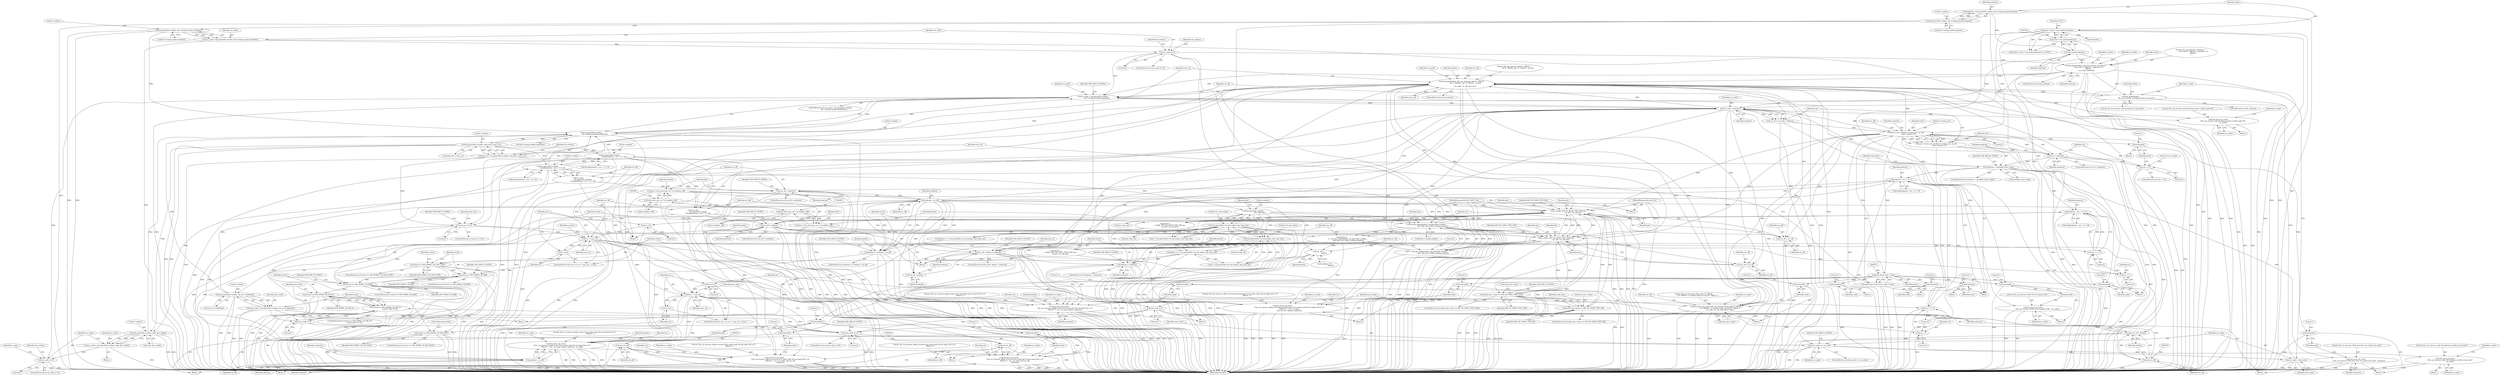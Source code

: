 digraph "0_sleuthkit_bc04aa017c0bd297de8a3b7fc40ffc6ddddbb95d@API" {
"1000283" [label="(Call,tsk_fprintf(stderr, \"hfs_cat_traverse: node %\" PRIu32\n                \" @ %\" PRIu64 \" has %\" PRIu16 \" records\n\",\n                cur_node, cur_off, num_rec))"];
"1000181" [label="(Call,tsk_fprintf(stderr, \"hfs_cat_traverse: starting at \"\n            \"root node %\" PRIu32 \"; nodesize = %\"\n            PRIu16 \"\n\", cur_node, nodesize))"];
"1000166" [label="(Call,cur_node == 0)"];
"1000154" [label="(Call,cur_node = tsk_getu32(fs->endian, hfs->catalog_header.rootNode))"];
"1000156" [label="(Call,tsk_getu32(fs->endian, hfs->catalog_header.rootNode))"];
"1000134" [label="(Call,tsk_getu16(fs->endian, hfs->catalog_header.nodesize))"];
"1000149" [label="(Call,tsk_malloc(nodesize))"];
"1000132" [label="(Call,nodesize = tsk_getu16(fs->endian, hfs->catalog_header.nodesize))"];
"1000687" [label="(Call,tsk_fprintf(stderr,\n                        \"hfs_cat_traverse: moving forward to next leaf\"))"];
"1000283" [label="(Call,tsk_fprintf(stderr, \"hfs_cat_traverse: node %\" PRIu32\n                \" @ %\" PRIu64 \" has %\" PRIu16 \" records\n\",\n                cur_node, cur_off, num_rec))"];
"1000222" [label="(Call,cur_node * nodesize)"];
"1000199" [label="(Call,cur_node > tsk_getu32(fs->endian,\n                hfs->catalog_header.totalNodes))"];
"1000678" [label="(Call,cur_node == 0)"];
"1000668" [label="(Call,cur_node = tsk_getu32(fs->endian, node_desc->flink))"];
"1000670" [label="(Call,tsk_getu32(fs->endian, node_desc->flink))"];
"1000559" [label="(Call,tsk_getu16(fs->endian,\n                    &node[nodesize - (rec + 1) * 2]))"];
"1000274" [label="(Call,tsk_getu16(fs->endian, node_desc->num_rec))"];
"1000201" [label="(Call,tsk_getu32(fs->endian,\n                hfs->catalog_header.totalNodes))"];
"1000490" [label="(Call,tsk_getu32(fs->endian, idx_rec->childNode))"];
"1000444" [label="(Call,tsk_getu16(fs->endian,\n                            key->key_len))"];
"1000328" [label="(Call,tsk_getu16(fs->endian,\n                    &node[nodesize - (rec + 1) * 2]))"];
"1000373" [label="(Call,tsk_getu16(hfs->fs_info.endian, key->key_len))"];
"1000604" [label="(Call,tsk_getu16(hfs->fs_info.endian, key->key_len))"];
"1000531" [label="(Call,cur_node = next_node)"];
"1000518" [label="(Call,next_node == cur_node)"];
"1000504" [label="(Call,next_node == 0)"];
"1000308" [label="(Call,next_node = 0)"];
"1000488" [label="(Call,next_node = tsk_getu32(fs->endian, idx_rec->childNode))"];
"1000432" [label="(Call,next_node == 0)"];
"1000456" [label="(Call,rec_off + keylen > nodesize)"];
"1000385" [label="(Call,nodesize - rec_off)"];
"1000343" [label="(Call,rec_off > nodesize)"];
"1000326" [label="(Call,rec_off =\n                    tsk_getu16(fs->endian,\n                    &node[nodesize - (rec + 1) * 2]))"];
"1000335" [label="(Call,nodesize - (rec + 1) * 2)"];
"1000253" [label="(Call,nodesize < sizeof(hfs_btree_node))"];
"1000236" [label="(Call,cnt != nodesize)"];
"1000225" [label="(Call,cnt = tsk_fs_attr_read(hfs->catalog_attr, cur_off,\n            node, nodesize, 0))"];
"1000227" [label="(Call,tsk_fs_attr_read(hfs->catalog_attr, cur_off,\n            node, nodesize, 0))"];
"1000220" [label="(Call,cur_off = cur_node * nodesize)"];
"1000145" [label="(Call,node = (char *) tsk_malloc(nodesize))"];
"1000147" [label="(Call,(char *) tsk_malloc(nodesize))"];
"1000269" [label="(Call,(hfs_btree_node *) node)"];
"1000337" [label="(Call,(rec + 1) * 2)"];
"1000316" [label="(Call,rec < num_rec)"];
"1000319" [label="(Call,++rec)"];
"1000313" [label="(Call,rec = 0)"];
"1000290" [label="(Call,num_rec == 0)"];
"1000272" [label="(Call,num_rec = tsk_getu16(fs->endian, node_desc->num_rec))"];
"1000438" [label="(Call,keylen =\n                        2 + hfs_get_idxkeylen(hfs, tsk_getu16(fs->endian,\n                            key->key_len), &(hfs->catalog_header)))"];
"1000442" [label="(Call,hfs_get_idxkeylen(hfs, tsk_getu16(fs->endian,\n                            key->key_len), &(hfs->catalog_header)))"];
"1000405" [label="(Call,a_cb(hfs, HFS_BT_NODE_TYPE_IDX, key,\n                    cur_off + rec_off, ptr))"];
"1000632" [label="(Call,a_cb(hfs, HFS_BT_NODE_TYPE_LEAF, key,\n                    cur_off + rec_off, ptr))"];
"1000113" [label="(MethodParameterIn,HFS_INFO * hfs)"];
"1000536" [label="(Call,node_desc->type == HFS_BT_NODE_TYPE_LEAF)"];
"1000301" [label="(Call,node_desc->type == HFS_BT_NODE_TYPE_IDX)"];
"1000592" [label="(Call,key = (hfs_btree_key_cat *) & node[rec_off])"];
"1000594" [label="(Call,(hfs_btree_key_cat *) & node[rec_off])"];
"1000363" [label="(Call,(hfs_btree_key_cat *) & node[rec_off])"];
"1000574" [label="(Call,rec_off > nodesize)"];
"1000557" [label="(Call,rec_off =\n                    tsk_getu16(fs->endian,\n                    &node[nodesize - (rec + 1) * 2]))"];
"1000566" [label="(Call,nodesize - (rec + 1) * 2)"];
"1000614" [label="(Call,(keylen) > nodesize)"];
"1000600" [label="(Call,keylen = 2 + tsk_getu16(hfs->fs_info.endian, key->key_len))"];
"1000568" [label="(Call,(rec + 1) * 2)"];
"1000547" [label="(Call,rec < num_rec)"];
"1000550" [label="(Call,++rec)"];
"1000544" [label="(Call,rec = 0)"];
"1000115" [label="(MethodParameterIn,void *ptr)"];
"1000361" [label="(Call,key = (hfs_btree_key_cat *) & node[rec_off])"];
"1000213" [label="(Call,tsk_error_set_errstr\n                (\"hfs_cat_traverse: Node %d too large for file\", cur_node))"];
"1000241" [label="(Call,cnt >= 0)"];
"1000260" [label="(Call,tsk_error_set_errstr\n            (\"hfs_cat_traverse: Node size %d is too small to be valid\", nodesize))"];
"1000353" [label="(Call,(int) rec_off)"];
"1000349" [label="(Call,tsk_error_set_errstr\n                        (\"hfs_cat_traverse: offset of record %d in index node %d too large (%d vs %\"\n                        PRIu16 \")\", rec, cur_node, (int) rec_off,\n                        nodesize))"];
"1000383" [label="(Call,keylen >= nodesize - rec_off)"];
"1000391" [label="(Call,tsk_error_set_errstr\n                         (\"hfs_cat_traverse: length of key %d in index node %d too large (%d vs %\"\n                        PRIu16 \")\", rec, cur_node, keylen, (nodesize - rec_off)))"];
"1000396" [label="(Call,nodesize - rec_off)"];
"1000630" [label="(Call,retval =\n                    a_cb(hfs, HFS_BT_NODE_TYPE_LEAF, key,\n                    cur_off + rec_off, ptr))"];
"1000641" [label="(Call,retval == HFS_BTREE_CB_LEAF_STOP)"];
"1000651" [label="(Call,retval == HFS_BTREE_CB_ERR)"];
"1000414" [label="(Call,retval == HFS_BTREE_CB_ERR)"];
"1000429" [label="(Call,retval == HFS_BTREE_CB_IDX_LT)"];
"1000428" [label="(Call,(retval == HFS_BTREE_CB_IDX_LT)\n                    || (next_node == 0))"];
"1000498" [label="(Call,retval == HFS_BTREE_CB_IDX_EQGT)"];
"1000694" [label="(Call,tsk_error_set_errstr(\"hfs_cat_traverse: btree node %\" PRIu32\n                \" (%\" PRIu64 \") is neither index nor leaf (%\" PRIu8 \")\",\n                cur_node, cur_off, node_desc->type))"];
"1000403" [label="(Call,retval =\n                    a_cb(hfs, HFS_BT_NODE_TYPE_IDX, key,\n                    cur_off + rec_off, ptr))"];
"1000464" [label="(Call,tsk_error_set_errstr\n                            (\"hfs_cat_traverse: offset of record and keylength %d in index node %d too large (%d vs %\"\n                            PRIu16 \")\", rec, cur_node,\n                            (int) rec_off + keylen, nodesize))"];
"1000457" [label="(Call,rec_off + keylen)"];
"1000468" [label="(Call,(int) rec_off + keylen)"];
"1000485" [label="(Call,rec_off +\n                        keylen)"];
"1000440" [label="(Call,2 + hfs_get_idxkeylen(hfs, tsk_getu16(fs->endian,\n                            key->key_len), &(hfs->catalog_header)))"];
"1000409" [label="(Call,cur_off + rec_off)"];
"1000469" [label="(Call,(int) rec_off)"];
"1000584" [label="(Call,(int) rec_off)"];
"1000580" [label="(Call,tsk_error_set_errstr\n                        (\"hfs_cat_traverse: offset of record %d in leaf node %d too large (%d vs %\"\n                        PRIu16 \")\", rec, cur_node, (int) rec_off,\n                        nodesize))"];
"1000620" [label="(Call,tsk_error_set_errstr\n                        (\"hfs_cat_traverse: length of key %d in leaf node %d too large (%d vs %\"\n                        PRIu16 \")\", rec, cur_node, keylen, nodesize))"];
"1000636" [label="(Call,cur_off + rec_off)"];
"1000248" [label="(Call,free(node))"];
"1000263" [label="(Call,free(node))"];
"1000216" [label="(Call,free(node))"];
"1000267" [label="(Call,node_desc = (hfs_btree_node *) node)"];
"1000296" [label="(Call,free(node))"];
"1000357" [label="(Call,free(node))"];
"1000399" [label="(Call,free(node))"];
"1000422" [label="(Call,free(node))"];
"1000474" [label="(Call,free(node))"];
"1000588" [label="(Call,free(node))"];
"1000626" [label="(Call,free(node))"];
"1000659" [label="(Call,free(node))"];
"1000701" [label="(Call,free(node))"];
"1000705" [label="(Call,free(node))"];
"1000338" [label="(Call,rec + 1)"];
"1000569" [label="(Call,rec + 1)"];
"1000510" [label="(Call,tsk_error_set_errstr\n                    (\"hfs_cat_traverse: did not find any keys in index node %d\",\n                    cur_node))"];
"1000524" [label="(Call,tsk_error_set_errstr\n                    (\"hfs_cat_traverse: node %d references itself as next node\",\n                    cur_node))"];
"1000697" [label="(Identifier,cur_off)"];
"1000245" [label="(Call,tsk_error_reset())"];
"1000191" [label="(Identifier,is_done)"];
"1000371" [label="(Call,2 + tsk_getu16(hfs->fs_info.endian, key->key_len))"];
"1000320" [label="(Identifier,rec)"];
"1000448" [label="(Call,key->key_len)"];
"1000639" [label="(Identifier,ptr)"];
"1000406" [label="(Identifier,hfs)"];
"1000490" [label="(Call,tsk_getu32(fs->endian, idx_rec->childNode))"];
"1000577" [label="(Block,)"];
"1000473" [label="(Identifier,nodesize)"];
"1000514" [label="(Identifier,is_done)"];
"1000704" [label="(Literal,1)"];
"1000391" [label="(Call,tsk_error_set_errstr\n                         (\"hfs_cat_traverse: length of key %d in index node %d too large (%d vs %\"\n                        PRIu16 \")\", rec, cur_node, keylen, (nodesize - rec_off)))"];
"1000239" [label="(Block,)"];
"1000614" [label="(Call,(keylen) > nodesize)"];
"1000469" [label="(Call,(int) rec_off)"];
"1000222" [label="(Call,cur_node * nodesize)"];
"1000582" [label="(Identifier,rec)"];
"1000147" [label="(Call,(char *) tsk_malloc(nodesize))"];
"1000183" [label="(Literal,\"hfs_cat_traverse: starting at \"\n            \"root node %\" PRIu32 \"; nodesize = %\"\n            PRIu16 \"\n\")"];
"1000212" [label="(Identifier,TSK_ERR_FS_GENFS)"];
"1000306" [label="(Block,)"];
"1000702" [label="(Identifier,node)"];
"1000674" [label="(Call,node_desc->flink)"];
"1000300" [label="(ControlStructure,if (node_desc->type == HFS_BT_NODE_TYPE_IDX))"];
"1000382" [label="(ControlStructure,if (keylen >= nodesize - rec_off))"];
"1000340" [label="(Literal,1)"];
"1000621" [label="(Literal,\"hfs_cat_traverse: length of key %d in leaf node %d too large (%d vs %\"\n                        PRIu16 \")\")"];
"1000636" [label="(Call,cur_off + rec_off)"];
"1000574" [label="(Call,rec_off > nodesize)"];
"1000283" [label="(Call,tsk_fprintf(stderr, \"hfs_cat_traverse: node %\" PRIu32\n                \" @ %\" PRIu64 \" has %\" PRIu16 \" records\n\",\n                cur_node, cur_off, num_rec))"];
"1000456" [label="(Call,rec_off + keylen > nodesize)"];
"1000535" [label="(ControlStructure,if (node_desc->type == HFS_BT_NODE_TYPE_LEAF))"];
"1000464" [label="(Call,tsk_error_set_errstr\n                            (\"hfs_cat_traverse: offset of record and keylength %d in index node %d too large (%d vs %\"\n                            PRIu16 \")\", rec, cur_node,\n                            (int) rec_off + keylen, nodesize))"];
"1000167" [label="(Identifier,cur_node)"];
"1000709" [label="(MethodReturn,RET)"];
"1000205" [label="(Call,hfs->catalog_header.totalNodes)"];
"1000329" [label="(Call,fs->endian)"];
"1000318" [label="(Identifier,num_rec)"];
"1000363" [label="(Call,(hfs_btree_key_cat *) & node[rec_off])"];
"1000572" [label="(Literal,2)"];
"1000432" [label="(Call,next_node == 0)"];
"1000411" [label="(Identifier,rec_off)"];
"1000221" [label="(Identifier,cur_off)"];
"1000662" [label="(Literal,1)"];
"1000387" [label="(Identifier,rec_off)"];
"1000507" [label="(Block,)"];
"1000370" [label="(Identifier,keylen)"];
"1000302" [label="(Call,node_desc->type)"];
"1000651" [label="(Call,retval == HFS_BTREE_CB_ERR)"];
"1000115" [label="(MethodParameterIn,void *ptr)"];
"1000622" [label="(Identifier,rec)"];
"1000668" [label="(Call,cur_node = tsk_getu32(fs->endian, node_desc->flink))"];
"1000458" [label="(Identifier,rec_off)"];
"1000472" [label="(Identifier,keylen)"];
"1000443" [label="(Identifier,hfs)"];
"1000583" [label="(Identifier,cur_node)"];
"1000650" [label="(ControlStructure,if (retval == HFS_BTREE_CB_ERR))"];
"1000429" [label="(Call,retval == HFS_BTREE_CB_IDX_LT)"];
"1000467" [label="(Identifier,cur_node)"];
"1000180" [label="(Identifier,tsk_verbose)"];
"1000453" [label="(Identifier,hfs)"];
"1000431" [label="(Identifier,HFS_BTREE_CB_IDX_LT)"];
"1000253" [label="(Call,nodesize < sizeof(hfs_btree_node))"];
"1000665" [label="(Identifier,is_done)"];
"1000460" [label="(Identifier,nodesize)"];
"1000543" [label="(ControlStructure,for (rec = 0; rec < num_rec; ++rec))"];
"1000706" [label="(Identifier,node)"];
"1000433" [label="(Identifier,next_node)"];
"1000175" [label="(Call,free(node))"];
"1000517" [label="(ControlStructure,if (next_node == cur_node))"];
"1000506" [label="(Literal,0)"];
"1000511" [label="(Literal,\"hfs_cat_traverse: did not find any keys in index node %d\")"];
"1000670" [label="(Call,tsk_getu32(fs->endian, node_desc->flink))"];
"1000571" [label="(Literal,1)"];
"1000210" [label="(Block,)"];
"1000593" [label="(Identifier,key)"];
"1000305" [label="(Identifier,HFS_BT_NODE_TYPE_IDX)"];
"1000694" [label="(Call,tsk_error_set_errstr(\"hfs_cat_traverse: btree node %\" PRIu32\n                \" (%\" PRIu64 \") is neither index nor leaf (%\" PRIu8 \")\",\n                cur_node, cur_off, node_desc->type))"];
"1000404" [label="(Identifier,retval)"];
"1000113" [label="(MethodParameterIn,HFS_INFO * hfs)"];
"1000241" [label="(Call,cnt >= 0)"];
"1000238" [label="(Identifier,nodesize)"];
"1000400" [label="(Identifier,node)"];
"1000573" [label="(ControlStructure,if (rec_off > nodesize))"];
"1000145" [label="(Call,node = (char *) tsk_malloc(nodesize))"];
"1000321" [label="(Block,)"];
"1000319" [label="(Call,++rec)"];
"1000505" [label="(Identifier,next_node)"];
"1000521" [label="(Block,)"];
"1000171" [label="(Identifier,tsk_verbose)"];
"1000362" [label="(Identifier,key)"];
"1000405" [label="(Call,a_cb(hfs, HFS_BT_NODE_TYPE_IDX, key,\n                    cur_off + rec_off, ptr))"];
"1000678" [label="(Call,cur_node == 0)"];
"1000135" [label="(Call,fs->endian)"];
"1000422" [label="(Call,free(node))"];
"1000393" [label="(Identifier,rec)"];
"1000257" [label="(Block,)"];
"1000498" [label="(Call,retval == HFS_BTREE_CB_IDX_EQGT)"];
"1000360" [label="(Literal,1)"];
"1000266" [label="(Literal,1)"];
"1000179" [label="(ControlStructure,if (tsk_verbose))"];
"1000394" [label="(Identifier,cur_node)"];
"1000654" [label="(Block,)"];
"1000605" [label="(Call,hfs->fs_info.endian)"];
"1000625" [label="(Identifier,nodesize)"];
"1000154" [label="(Call,cur_node = tsk_getu32(fs->endian, hfs->catalog_header.rootNode))"];
"1000254" [label="(Identifier,nodesize)"];
"1000550" [label="(Call,++rec)"];
"1000134" [label="(Call,tsk_getu16(fs->endian, hfs->catalog_header.nodesize))"];
"1000504" [label="(Call,next_node == 0)"];
"1000440" [label="(Call,2 + hfs_get_idxkeylen(hfs, tsk_getu16(fs->endian,\n                            key->key_len), &(hfs->catalog_header)))"];
"1000390" [label="(Identifier,TSK_ERR_FS_GENFS)"];
"1000312" [label="(ControlStructure,for (rec = 0; rec < num_rec; ++rec))"];
"1000344" [label="(Identifier,rec_off)"];
"1000512" [label="(Identifier,cur_node)"];
"1000591" [label="(Literal,1)"];
"1000549" [label="(Identifier,num_rec)"];
"1000434" [label="(Literal,0)"];
"1000293" [label="(Block,)"];
"1000570" [label="(Identifier,rec)"];
"1000185" [label="(Identifier,nodesize)"];
"1000374" [label="(Call,hfs->fs_info.endian)"];
"1000430" [label="(Identifier,retval)"];
"1000288" [label="(Identifier,num_rec)"];
"1000679" [label="(Identifier,cur_node)"];
"1000328" [label="(Call,tsk_getu16(fs->endian,\n                    &node[nodesize - (rec + 1) * 2]))"];
"1000286" [label="(Identifier,cur_node)"];
"1000236" [label="(Call,cnt != nodesize)"];
"1000309" [label="(Identifier,next_node)"];
"1000417" [label="(Block,)"];
"1000510" [label="(Call,tsk_error_set_errstr\n                    (\"hfs_cat_traverse: did not find any keys in index node %d\",\n                    cur_node))"];
"1000427" [label="(ControlStructure,if ((retval == HFS_BTREE_CB_IDX_LT)\n                    || (next_node == 0)))"];
"1000503" [label="(ControlStructure,if (next_node == 0))"];
"1000695" [label="(Literal,\"hfs_cat_traverse: btree node %\" PRIu32\n                \" (%\" PRIu64 \") is neither index nor leaf (%\" PRIu8 \")\")"];
"1000399" [label="(Call,free(node))"];
"1000151" [label="(Identifier,NULL)"];
"1000259" [label="(Identifier,TSK_ERR_FS_GENFS)"];
"1000526" [label="(Identifier,cur_node)"];
"1000332" [label="(Call,&node[nodesize - (rec + 1) * 2])"];
"1000451" [label="(Call,&(hfs->catalog_header))"];
"1000240" [label="(ControlStructure,if (cnt >= 0))"];
"1000217" [label="(Identifier,node)"];
"1000157" [label="(Call,fs->endian)"];
"1000224" [label="(Identifier,nodesize)"];
"1000563" [label="(Call,&node[nodesize - (rec + 1) * 2])"];
"1000457" [label="(Call,rec_off + keylen)"];
"1000494" [label="(Call,idx_rec->childNode)"];
"1000295" [label="(Identifier,TSK_ERR_FS_GENFS)"];
"1000225" [label="(Call,cnt = tsk_fs_attr_read(hfs->catalog_attr, cur_off,\n            node, nodesize, 0))"];
"1000187" [label="(Identifier,is_done)"];
"1000215" [label="(Identifier,cur_node)"];
"1000201" [label="(Call,tsk_getu32(fs->endian,\n                hfs->catalog_header.totalNodes))"];
"1000708" [label="(Literal,0)"];
"1000558" [label="(Identifier,rec_off)"];
"1000296" [label="(Call,free(node))"];
"1000445" [label="(Call,fs->endian)"];
"1000264" [label="(Identifier,node)"];
"1000310" [label="(Literal,0)"];
"1000519" [label="(Identifier,next_node)"];
"1000466" [label="(Identifier,rec)"];
"1000581" [label="(Literal,\"hfs_cat_traverse: offset of record %d in leaf node %d too large (%d vs %\"\n                        PRIu16 \")\")"];
"1000638" [label="(Identifier,rec_off)"];
"1000586" [label="(Identifier,rec_off)"];
"1000388" [label="(Block,)"];
"1000202" [label="(Call,fs->endian)"];
"1000653" [label="(Identifier,HFS_BTREE_CB_ERR)"];
"1000683" [label="(Identifier,is_done)"];
"1000459" [label="(Identifier,keylen)"];
"1000601" [label="(Identifier,keylen)"];
"1000146" [label="(Identifier,node)"];
"1000326" [label="(Call,rec_off =\n                    tsk_getu16(fs->endian,\n                    &node[nodesize - (rec + 1) * 2]))"];
"1000415" [label="(Identifier,retval)"];
"1000271" [label="(Identifier,node)"];
"1000552" [label="(Block,)"];
"1000465" [label="(Literal,\"hfs_cat_traverse: offset of record and keylength %d in index node %d too large (%d vs %\"\n                            PRIu16 \")\")"];
"1000500" [label="(Identifier,HFS_BTREE_CB_IDX_EQGT)"];
"1000602" [label="(Call,2 + tsk_getu16(hfs->fs_info.endian, key->key_len))"];
"1000502" [label="(ControlStructure,break;)"];
"1000262" [label="(Identifier,nodesize)"];
"1000289" [label="(ControlStructure,if (num_rec == 0))"];
"1000341" [label="(Literal,2)"];
"1000631" [label="(Identifier,retval)"];
"1000428" [label="(Call,(retval == HFS_BTREE_CB_IDX_LT)\n                    || (next_node == 0))"];
"1000301" [label="(Call,node_desc->type == HFS_BT_NODE_TYPE_IDX)"];
"1000408" [label="(Identifier,key)"];
"1000335" [label="(Call,nodesize - (rec + 1) * 2)"];
"1000355" [label="(Identifier,rec_off)"];
"1000193" [label="(Block,)"];
"1000252" [label="(ControlStructure,if (nodesize < sizeof(hfs_btree_node)))"];
"1000336" [label="(Identifier,nodesize)"];
"1000610" [label="(Call,key->key_len)"];
"1000441" [label="(Literal,2)"];
"1000659" [label="(Call,free(node))"];
"1000255" [label="(Call,sizeof(hfs_btree_node))"];
"1000624" [label="(Identifier,keylen)"];
"1000219" [label="(Literal,1)"];
"1000263" [label="(Call,free(node))"];
"1000150" [label="(Identifier,nodesize)"];
"1000357" [label="(Call,free(node))"];
"1000272" [label="(Call,num_rec = tsk_getu16(fs->endian, node_desc->num_rec))"];
"1000249" [label="(Identifier,node)"];
"1000546" [label="(Literal,0)"];
"1000392" [label="(Literal,\"hfs_cat_traverse: length of key %d in index node %d too large (%d vs %\"\n                        PRIu16 \")\")"];
"1000538" [label="(Identifier,node_desc)"];
"1000686" [label="(Identifier,tsk_verbose)"];
"1000232" [label="(Identifier,node)"];
"1000297" [label="(Identifier,node)"];
"1000691" [label="(Block,)"];
"1000281" [label="(ControlStructure,if (tsk_verbose))"];
"1000698" [label="(Call,node_desc->type)"];
"1000689" [label="(Literal,\"hfs_cat_traverse: moving forward to next leaf\")"];
"1000471" [label="(Identifier,rec_off)"];
"1000282" [label="(Identifier,tsk_verbose)"];
"1000576" [label="(Identifier,nodesize)"];
"1000398" [label="(Identifier,rec_off)"];
"1000419" [label="(Identifier,TSK_ERR_FS_GENFS)"];
"1000349" [label="(Call,tsk_error_set_errstr\n                        (\"hfs_cat_traverse: offset of record %d in index node %d too large (%d vs %\"\n                        PRIu16 \")\", rec, cur_node, (int) rec_off,\n                        nodesize))"];
"1000652" [label="(Identifier,retval)"];
"1000327" [label="(Identifier,rec_off)"];
"1000438" [label="(Call,keylen =\n                        2 + hfs_get_idxkeylen(hfs, tsk_getu16(fs->endian,\n                            key->key_len), &(hfs->catalog_header)))"];
"1000228" [label="(Call,hfs->catalog_attr)"];
"1000594" [label="(Call,(hfs_btree_key_cat *) & node[rec_off])"];
"1000580" [label="(Call,tsk_error_set_errstr\n                        (\"hfs_cat_traverse: offset of record %d in leaf node %d too large (%d vs %\"\n                        PRIu16 \")\", rec, cur_node, (int) rec_off,\n                        nodesize))"];
"1000361" [label="(Call,key = (hfs_btree_key_cat *) & node[rec_off])"];
"1000531" [label="(Call,cur_node = next_node)"];
"1000613" [label="(ControlStructure,if ((keylen) > nodesize))"];
"1000166" [label="(Call,cur_node == 0)"];
"1000518" [label="(Call,next_node == cur_node)"];
"1000627" [label="(Identifier,node)"];
"1000559" [label="(Call,tsk_getu16(fs->endian,\n                    &node[nodesize - (rec + 1) * 2]))"];
"1000373" [label="(Call,tsk_getu16(hfs->fs_info.endian, key->key_len))"];
"1000261" [label="(Literal,\"hfs_cat_traverse: Node size %d is too small to be valid\")"];
"1000243" [label="(Literal,0)"];
"1000532" [label="(Identifier,cur_node)"];
"1000528" [label="(Identifier,is_done)"];
"1000132" [label="(Call,nodesize = tsk_getu16(fs->endian, hfs->catalog_header.nodesize))"];
"1000339" [label="(Identifier,rec)"];
"1000536" [label="(Call,node_desc->type == HFS_BT_NODE_TYPE_LEAF)"];
"1000669" [label="(Identifier,cur_node)"];
"1000468" [label="(Call,(int) rec_off + keylen)"];
"1000412" [label="(Identifier,ptr)"];
"1000617" [label="(Block,)"];
"1000149" [label="(Call,tsk_malloc(nodesize))"];
"1000523" [label="(Identifier,TSK_ERR_FS_GENFS)"];
"1000260" [label="(Call,tsk_error_set_errstr\n            (\"hfs_cat_traverse: Node size %d is too small to be valid\", nodesize))"];
"1000184" [label="(Identifier,cur_node)"];
"1000346" [label="(Block,)"];
"1000588" [label="(Call,free(node))"];
"1000284" [label="(Identifier,stderr)"];
"1000313" [label="(Call,rec = 0)"];
"1000287" [label="(Identifier,cur_off)"];
"1000488" [label="(Call,next_node = tsk_getu32(fs->endian, idx_rec->childNode))"];
"1000551" [label="(Identifier,rec)"];
"1000643" [label="(Identifier,HFS_BTREE_CB_LEAF_STOP)"];
"1000235" [label="(ControlStructure,if (cnt != nodesize))"];
"1000267" [label="(Call,node_desc = (hfs_btree_node *) node)"];
"1000333" [label="(Call,node[nodesize - (rec + 1) * 2])"];
"1000342" [label="(ControlStructure,if (rec_off > nodesize))"];
"1000231" [label="(Identifier,cur_off)"];
"1000474" [label="(Call,free(node))"];
"1000634" [label="(Identifier,HFS_BT_NODE_TYPE_LEAF)"];
"1000268" [label="(Identifier,node_desc)"];
"1000630" [label="(Call,retval =\n                    a_cb(hfs, HFS_BT_NODE_TYPE_LEAF, key,\n                    cur_off + rec_off, ptr))"];
"1000138" [label="(Call,hfs->catalog_header.nodesize)"];
"1000667" [label="(Block,)"];
"1000352" [label="(Identifier,cur_node)"];
"1000619" [label="(Identifier,TSK_ERR_FS_GENFS)"];
"1000395" [label="(Identifier,keylen)"];
"1000642" [label="(Identifier,retval)"];
"1000168" [label="(Literal,0)"];
"1000181" [label="(Call,tsk_fprintf(stderr, \"hfs_cat_traverse: starting at \"\n            \"root node %\" PRIu32 \"; nodesize = %\"\n            PRIu16 \"\n\", cur_node, nodesize))"];
"1000314" [label="(Identifier,rec)"];
"1000545" [label="(Identifier,rec)"];
"1000564" [label="(Call,node[nodesize - (rec + 1) * 2])"];
"1000567" [label="(Identifier,nodesize)"];
"1000600" [label="(Call,keylen = 2 + tsk_getu16(hfs->fs_info.endian, key->key_len))"];
"1000477" [label="(Literal,1)"];
"1000560" [label="(Call,fs->endian)"];
"1000223" [label="(Identifier,cur_node)"];
"1000409" [label="(Call,cur_off + rec_off)"];
"1000509" [label="(Identifier,TSK_ERR_FS_GENFS)"];
"1000524" [label="(Call,tsk_error_set_errstr\n                    (\"hfs_cat_traverse: node %d references itself as next node\",\n                    cur_node))"];
"1000592" [label="(Call,key = (hfs_btree_key_cat *) & node[rec_off])"];
"1000248" [label="(Call,free(node))"];
"1000486" [label="(Identifier,rec_off)"];
"1000198" [label="(ControlStructure,if (cur_node > tsk_getu32(fs->endian,\n                hfs->catalog_header.totalNodes)))"];
"1000491" [label="(Call,fs->endian)"];
"1000397" [label="(Identifier,nodesize)"];
"1000269" [label="(Call,(hfs_btree_node *) node)"];
"1000623" [label="(Identifier,cur_node)"];
"1000386" [label="(Identifier,nodesize)"];
"1000155" [label="(Identifier,cur_node)"];
"1000425" [label="(Literal,1)"];
"1000616" [label="(Identifier,nodesize)"];
"1000701" [label="(Call,free(node))"];
"1000685" [label="(ControlStructure,if (tsk_verbose))"];
"1000533" [label="(Identifier,next_node)"];
"1000548" [label="(Identifier,rec)"];
"1000308" [label="(Call,next_node = 0)"];
"1000379" [label="(Call,key->key_len)"];
"1000285" [label="(Literal,\"hfs_cat_traverse: node %\" PRIu32\n                \" @ %\" PRIu64 \" has %\" PRIu16 \" records\n\")"];
"1000316" [label="(Call,rec < num_rec)"];
"1000414" [label="(Call,retval == HFS_BTREE_CB_ERR)"];
"1000353" [label="(Call,(int) rec_off)"];
"1000226" [label="(Identifier,cnt)"];
"1000629" [label="(Literal,1)"];
"1000455" [label="(ControlStructure,if (rec_off + keylen > nodesize))"];
"1000423" [label="(Identifier,node)"];
"1000274" [label="(Call,tsk_getu16(fs->endian, node_desc->num_rec))"];
"1000116" [label="(Block,)"];
"1000156" [label="(Call,tsk_getu32(fs->endian, hfs->catalog_header.rootNode))"];
"1000461" [label="(Block,)"];
"1000604" [label="(Call,tsk_getu16(hfs->fs_info.endian, key->key_len))"];
"1000384" [label="(Identifier,keylen)"];
"1000303" [label="(Identifier,node_desc)"];
"1000213" [label="(Call,tsk_error_set_errstr\n                (\"hfs_cat_traverse: Node %d too large for file\", cur_node))"];
"1000199" [label="(Call,cur_node > tsk_getu32(fs->endian,\n                hfs->catalog_header.totalNodes))"];
"1000435" [label="(Block,)"];
"1000584" [label="(Call,(int) rec_off)"];
"1000656" [label="(Identifier,TSK_ERR_FS_GENFS)"];
"1000291" [label="(Identifier,num_rec)"];
"1000165" [label="(ControlStructure,if (cur_node == 0))"];
"1000292" [label="(Literal,0)"];
"1000275" [label="(Call,fs->endian)"];
"1000407" [label="(Identifier,HFS_BT_NODE_TYPE_IDX)"];
"1000345" [label="(Identifier,nodesize)"];
"1000439" [label="(Identifier,keylen)"];
"1000396" [label="(Call,nodesize - rec_off)"];
"1000410" [label="(Identifier,cur_off)"];
"1000278" [label="(Call,node_desc->num_rec)"];
"1000677" [label="(ControlStructure,if (cur_node == 0))"];
"1000537" [label="(Call,node_desc->type)"];
"1000369" [label="(Call,keylen = 2 + tsk_getu16(hfs->fs_info.endian, key->key_len))"];
"1000587" [label="(Identifier,nodesize)"];
"1000487" [label="(Identifier,keylen)"];
"1000485" [label="(Call,rec_off +\n                        keylen)"];
"1000463" [label="(Identifier,TSK_ERR_FS_GENFS)"];
"1000356" [label="(Identifier,nodesize)"];
"1000479" [label="(Identifier,idx_rec)"];
"1000540" [label="(Identifier,HFS_BT_NODE_TYPE_LEAF)"];
"1000497" [label="(ControlStructure,if (retval == HFS_BTREE_CB_IDX_EQGT))"];
"1000693" [label="(Identifier,TSK_ERR_FS_GENFS)"];
"1000475" [label="(Identifier,node)"];
"1000687" [label="(Call,tsk_fprintf(stderr,\n                        \"hfs_cat_traverse: moving forward to next leaf\"))"];
"1000620" [label="(Call,tsk_error_set_errstr\n                        (\"hfs_cat_traverse: length of key %d in leaf node %d too large (%d vs %\"\n                        PRIu16 \")\", rec, cur_node, keylen, nodesize))"];
"1000499" [label="(Identifier,retval)"];
"1000635" [label="(Identifier,key)"];
"1000660" [label="(Identifier,node)"];
"1000671" [label="(Call,fs->endian)"];
"1000299" [label="(Literal,1)"];
"1000290" [label="(Call,num_rec == 0)"];
"1000569" [label="(Call,rec + 1)"];
"1000350" [label="(Literal,\"hfs_cat_traverse: offset of record %d in index node %d too large (%d vs %\"\n                        PRIu16 \")\")"];
"1000385" [label="(Call,nodesize - rec_off)"];
"1000182" [label="(Identifier,stderr)"];
"1000233" [label="(Identifier,nodesize)"];
"1000568" [label="(Call,(rec + 1) * 2)"];
"1000343" [label="(Call,rec_off > nodesize)"];
"1000575" [label="(Identifier,rec_off)"];
"1000557" [label="(Call,rec_off =\n                    tsk_getu16(fs->endian,\n                    &node[nodesize - (rec + 1) * 2]))"];
"1000566" [label="(Call,nodesize - (rec + 1) * 2)"];
"1000596" [label="(Call,& node[rec_off])"];
"1000237" [label="(Identifier,cnt)"];
"1000483" [label="(Call,node[rec_off +\n                        keylen])"];
"1000579" [label="(Identifier,TSK_ERR_FS_GENFS)"];
"1000646" [label="(Identifier,is_done)"];
"1000251" [label="(Literal,1)"];
"1000160" [label="(Call,hfs->catalog_header.rootNode)"];
"1000403" [label="(Call,retval =\n                    a_cb(hfs, HFS_BT_NODE_TYPE_IDX, key,\n                    cur_off + rec_off, ptr))"];
"1000589" [label="(Identifier,node)"];
"1000520" [label="(Identifier,cur_node)"];
"1000615" [label="(Identifier,keylen)"];
"1000688" [label="(Identifier,stderr)"];
"1000413" [label="(ControlStructure,if (retval == HFS_BTREE_CB_ERR))"];
"1000315" [label="(Literal,0)"];
"1000317" [label="(Identifier,rec)"];
"1000641" [label="(Call,retval == HFS_BTREE_CB_LEAF_STOP)"];
"1000358" [label="(Identifier,node)"];
"1000200" [label="(Identifier,cur_node)"];
"1000338" [label="(Call,rec + 1)"];
"1000348" [label="(Identifier,TSK_ERR_FS_GENFS)"];
"1000547" [label="(Call,rec < num_rec)"];
"1000633" [label="(Identifier,hfs)"];
"1000220" [label="(Call,cur_off = cur_node * nodesize)"];
"1000626" [label="(Call,free(node))"];
"1000144" [label="(Call,(node = (char *) tsk_malloc(nodesize)) == NULL)"];
"1000351" [label="(Identifier,rec)"];
"1000234" [label="(Literal,0)"];
"1000680" [label="(Literal,0)"];
"1000705" [label="(Call,free(node))"];
"1000273" [label="(Identifier,num_rec)"];
"1000365" [label="(Call,& node[rec_off])"];
"1000696" [label="(Identifier,cur_node)"];
"1000416" [label="(Identifier,HFS_BTREE_CB_ERR)"];
"1000214" [label="(Literal,\"hfs_cat_traverse: Node %d too large for file\")"];
"1000216" [label="(Call,free(node))"];
"1000402" [label="(Literal,1)"];
"1000444" [label="(Call,tsk_getu16(fs->endian,\n                            key->key_len))"];
"1000525" [label="(Literal,\"hfs_cat_traverse: node %d references itself as next node\")"];
"1000489" [label="(Identifier,next_node)"];
"1000383" [label="(Call,keylen >= nodesize - rec_off)"];
"1000242" [label="(Identifier,cnt)"];
"1000133" [label="(Identifier,nodesize)"];
"1000632" [label="(Call,a_cb(hfs, HFS_BT_NODE_TYPE_LEAF, key,\n                    cur_off + rec_off, ptr))"];
"1000544" [label="(Call,rec = 0)"];
"1000637" [label="(Identifier,cur_off)"];
"1000227" [label="(Call,tsk_fs_attr_read(hfs->catalog_attr, cur_off,\n            node, nodesize, 0))"];
"1000337" [label="(Call,(rec + 1) * 2)"];
"1000442" [label="(Call,hfs_get_idxkeylen(hfs, tsk_getu16(fs->endian,\n                            key->key_len), &(hfs->catalog_header)))"];
"1000640" [label="(ControlStructure,if (retval == HFS_BTREE_CB_LEAF_STOP))"];
"1000283" -> "1000281"  [label="AST: "];
"1000283" -> "1000288"  [label="CFG: "];
"1000284" -> "1000283"  [label="AST: "];
"1000285" -> "1000283"  [label="AST: "];
"1000286" -> "1000283"  [label="AST: "];
"1000287" -> "1000283"  [label="AST: "];
"1000288" -> "1000283"  [label="AST: "];
"1000291" -> "1000283"  [label="CFG: "];
"1000283" -> "1000709"  [label="DDG: "];
"1000283" -> "1000709"  [label="DDG: "];
"1000283" -> "1000709"  [label="DDG: "];
"1000283" -> "1000709"  [label="DDG: "];
"1000283" -> "1000199"  [label="DDG: "];
"1000181" -> "1000283"  [label="DDG: "];
"1000687" -> "1000283"  [label="DDG: "];
"1000222" -> "1000283"  [label="DDG: "];
"1000227" -> "1000283"  [label="DDG: "];
"1000272" -> "1000283"  [label="DDG: "];
"1000283" -> "1000290"  [label="DDG: "];
"1000283" -> "1000349"  [label="DDG: "];
"1000283" -> "1000391"  [label="DDG: "];
"1000283" -> "1000405"  [label="DDG: "];
"1000283" -> "1000409"  [label="DDG: "];
"1000283" -> "1000464"  [label="DDG: "];
"1000283" -> "1000510"  [label="DDG: "];
"1000283" -> "1000518"  [label="DDG: "];
"1000283" -> "1000580"  [label="DDG: "];
"1000283" -> "1000620"  [label="DDG: "];
"1000283" -> "1000632"  [label="DDG: "];
"1000283" -> "1000636"  [label="DDG: "];
"1000283" -> "1000687"  [label="DDG: "];
"1000283" -> "1000694"  [label="DDG: "];
"1000283" -> "1000694"  [label="DDG: "];
"1000181" -> "1000179"  [label="AST: "];
"1000181" -> "1000185"  [label="CFG: "];
"1000182" -> "1000181"  [label="AST: "];
"1000183" -> "1000181"  [label="AST: "];
"1000184" -> "1000181"  [label="AST: "];
"1000185" -> "1000181"  [label="AST: "];
"1000187" -> "1000181"  [label="CFG: "];
"1000181" -> "1000709"  [label="DDG: "];
"1000181" -> "1000709"  [label="DDG: "];
"1000181" -> "1000709"  [label="DDG: "];
"1000181" -> "1000709"  [label="DDG: "];
"1000166" -> "1000181"  [label="DDG: "];
"1000149" -> "1000181"  [label="DDG: "];
"1000181" -> "1000199"  [label="DDG: "];
"1000181" -> "1000222"  [label="DDG: "];
"1000181" -> "1000687"  [label="DDG: "];
"1000166" -> "1000165"  [label="AST: "];
"1000166" -> "1000168"  [label="CFG: "];
"1000167" -> "1000166"  [label="AST: "];
"1000168" -> "1000166"  [label="AST: "];
"1000171" -> "1000166"  [label="CFG: "];
"1000180" -> "1000166"  [label="CFG: "];
"1000166" -> "1000709"  [label="DDG: "];
"1000166" -> "1000709"  [label="DDG: "];
"1000154" -> "1000166"  [label="DDG: "];
"1000166" -> "1000199"  [label="DDG: "];
"1000154" -> "1000116"  [label="AST: "];
"1000154" -> "1000156"  [label="CFG: "];
"1000155" -> "1000154"  [label="AST: "];
"1000156" -> "1000154"  [label="AST: "];
"1000167" -> "1000154"  [label="CFG: "];
"1000154" -> "1000709"  [label="DDG: "];
"1000156" -> "1000154"  [label="DDG: "];
"1000156" -> "1000154"  [label="DDG: "];
"1000156" -> "1000160"  [label="CFG: "];
"1000157" -> "1000156"  [label="AST: "];
"1000160" -> "1000156"  [label="AST: "];
"1000156" -> "1000709"  [label="DDG: "];
"1000156" -> "1000709"  [label="DDG: "];
"1000134" -> "1000156"  [label="DDG: "];
"1000156" -> "1000201"  [label="DDG: "];
"1000134" -> "1000132"  [label="AST: "];
"1000134" -> "1000138"  [label="CFG: "];
"1000135" -> "1000134"  [label="AST: "];
"1000138" -> "1000134"  [label="AST: "];
"1000132" -> "1000134"  [label="CFG: "];
"1000134" -> "1000709"  [label="DDG: "];
"1000134" -> "1000709"  [label="DDG: "];
"1000134" -> "1000132"  [label="DDG: "];
"1000134" -> "1000132"  [label="DDG: "];
"1000149" -> "1000147"  [label="AST: "];
"1000149" -> "1000150"  [label="CFG: "];
"1000150" -> "1000149"  [label="AST: "];
"1000147" -> "1000149"  [label="CFG: "];
"1000149" -> "1000709"  [label="DDG: "];
"1000149" -> "1000147"  [label="DDG: "];
"1000132" -> "1000149"  [label="DDG: "];
"1000149" -> "1000222"  [label="DDG: "];
"1000132" -> "1000116"  [label="AST: "];
"1000133" -> "1000132"  [label="AST: "];
"1000146" -> "1000132"  [label="CFG: "];
"1000132" -> "1000709"  [label="DDG: "];
"1000687" -> "1000685"  [label="AST: "];
"1000687" -> "1000689"  [label="CFG: "];
"1000688" -> "1000687"  [label="AST: "];
"1000689" -> "1000687"  [label="AST: "];
"1000191" -> "1000687"  [label="CFG: "];
"1000687" -> "1000709"  [label="DDG: "];
"1000687" -> "1000709"  [label="DDG: "];
"1000222" -> "1000220"  [label="AST: "];
"1000222" -> "1000224"  [label="CFG: "];
"1000223" -> "1000222"  [label="AST: "];
"1000224" -> "1000222"  [label="AST: "];
"1000220" -> "1000222"  [label="CFG: "];
"1000222" -> "1000709"  [label="DDG: "];
"1000222" -> "1000199"  [label="DDG: "];
"1000222" -> "1000220"  [label="DDG: "];
"1000222" -> "1000220"  [label="DDG: "];
"1000199" -> "1000222"  [label="DDG: "];
"1000456" -> "1000222"  [label="DDG: "];
"1000253" -> "1000222"  [label="DDG: "];
"1000614" -> "1000222"  [label="DDG: "];
"1000385" -> "1000222"  [label="DDG: "];
"1000222" -> "1000227"  [label="DDG: "];
"1000222" -> "1000349"  [label="DDG: "];
"1000222" -> "1000391"  [label="DDG: "];
"1000222" -> "1000464"  [label="DDG: "];
"1000222" -> "1000510"  [label="DDG: "];
"1000222" -> "1000518"  [label="DDG: "];
"1000222" -> "1000580"  [label="DDG: "];
"1000222" -> "1000620"  [label="DDG: "];
"1000222" -> "1000694"  [label="DDG: "];
"1000199" -> "1000198"  [label="AST: "];
"1000199" -> "1000201"  [label="CFG: "];
"1000200" -> "1000199"  [label="AST: "];
"1000201" -> "1000199"  [label="AST: "];
"1000212" -> "1000199"  [label="CFG: "];
"1000221" -> "1000199"  [label="CFG: "];
"1000199" -> "1000709"  [label="DDG: "];
"1000199" -> "1000709"  [label="DDG: "];
"1000678" -> "1000199"  [label="DDG: "];
"1000531" -> "1000199"  [label="DDG: "];
"1000201" -> "1000199"  [label="DDG: "];
"1000201" -> "1000199"  [label="DDG: "];
"1000199" -> "1000213"  [label="DDG: "];
"1000678" -> "1000677"  [label="AST: "];
"1000678" -> "1000680"  [label="CFG: "];
"1000679" -> "1000678"  [label="AST: "];
"1000680" -> "1000678"  [label="AST: "];
"1000683" -> "1000678"  [label="CFG: "];
"1000686" -> "1000678"  [label="CFG: "];
"1000678" -> "1000709"  [label="DDG: "];
"1000678" -> "1000709"  [label="DDG: "];
"1000668" -> "1000678"  [label="DDG: "];
"1000668" -> "1000667"  [label="AST: "];
"1000668" -> "1000670"  [label="CFG: "];
"1000669" -> "1000668"  [label="AST: "];
"1000670" -> "1000668"  [label="AST: "];
"1000679" -> "1000668"  [label="CFG: "];
"1000668" -> "1000709"  [label="DDG: "];
"1000670" -> "1000668"  [label="DDG: "];
"1000670" -> "1000668"  [label="DDG: "];
"1000670" -> "1000674"  [label="CFG: "];
"1000671" -> "1000670"  [label="AST: "];
"1000674" -> "1000670"  [label="AST: "];
"1000670" -> "1000709"  [label="DDG: "];
"1000670" -> "1000709"  [label="DDG: "];
"1000670" -> "1000201"  [label="DDG: "];
"1000559" -> "1000670"  [label="DDG: "];
"1000274" -> "1000670"  [label="DDG: "];
"1000559" -> "1000557"  [label="AST: "];
"1000559" -> "1000563"  [label="CFG: "];
"1000560" -> "1000559"  [label="AST: "];
"1000563" -> "1000559"  [label="AST: "];
"1000557" -> "1000559"  [label="CFG: "];
"1000559" -> "1000709"  [label="DDG: "];
"1000559" -> "1000709"  [label="DDG: "];
"1000559" -> "1000201"  [label="DDG: "];
"1000559" -> "1000328"  [label="DDG: "];
"1000559" -> "1000557"  [label="DDG: "];
"1000559" -> "1000557"  [label="DDG: "];
"1000274" -> "1000559"  [label="DDG: "];
"1000328" -> "1000559"  [label="DDG: "];
"1000274" -> "1000272"  [label="AST: "];
"1000274" -> "1000278"  [label="CFG: "];
"1000275" -> "1000274"  [label="AST: "];
"1000278" -> "1000274"  [label="AST: "];
"1000272" -> "1000274"  [label="CFG: "];
"1000274" -> "1000709"  [label="DDG: "];
"1000274" -> "1000709"  [label="DDG: "];
"1000274" -> "1000201"  [label="DDG: "];
"1000274" -> "1000272"  [label="DDG: "];
"1000274" -> "1000272"  [label="DDG: "];
"1000201" -> "1000274"  [label="DDG: "];
"1000274" -> "1000328"  [label="DDG: "];
"1000201" -> "1000205"  [label="CFG: "];
"1000202" -> "1000201"  [label="AST: "];
"1000205" -> "1000201"  [label="AST: "];
"1000201" -> "1000709"  [label="DDG: "];
"1000201" -> "1000709"  [label="DDG: "];
"1000490" -> "1000201"  [label="DDG: "];
"1000328" -> "1000201"  [label="DDG: "];
"1000490" -> "1000488"  [label="AST: "];
"1000490" -> "1000494"  [label="CFG: "];
"1000491" -> "1000490"  [label="AST: "];
"1000494" -> "1000490"  [label="AST: "];
"1000488" -> "1000490"  [label="CFG: "];
"1000490" -> "1000709"  [label="DDG: "];
"1000490" -> "1000709"  [label="DDG: "];
"1000490" -> "1000328"  [label="DDG: "];
"1000490" -> "1000488"  [label="DDG: "];
"1000490" -> "1000488"  [label="DDG: "];
"1000444" -> "1000490"  [label="DDG: "];
"1000444" -> "1000442"  [label="AST: "];
"1000444" -> "1000448"  [label="CFG: "];
"1000445" -> "1000444"  [label="AST: "];
"1000448" -> "1000444"  [label="AST: "];
"1000453" -> "1000444"  [label="CFG: "];
"1000444" -> "1000709"  [label="DDG: "];
"1000444" -> "1000709"  [label="DDG: "];
"1000444" -> "1000373"  [label="DDG: "];
"1000444" -> "1000442"  [label="DDG: "];
"1000444" -> "1000442"  [label="DDG: "];
"1000328" -> "1000444"  [label="DDG: "];
"1000373" -> "1000444"  [label="DDG: "];
"1000444" -> "1000604"  [label="DDG: "];
"1000328" -> "1000326"  [label="AST: "];
"1000328" -> "1000332"  [label="CFG: "];
"1000329" -> "1000328"  [label="AST: "];
"1000332" -> "1000328"  [label="AST: "];
"1000326" -> "1000328"  [label="CFG: "];
"1000328" -> "1000709"  [label="DDG: "];
"1000328" -> "1000709"  [label="DDG: "];
"1000328" -> "1000326"  [label="DDG: "];
"1000328" -> "1000326"  [label="DDG: "];
"1000373" -> "1000371"  [label="AST: "];
"1000373" -> "1000379"  [label="CFG: "];
"1000374" -> "1000373"  [label="AST: "];
"1000379" -> "1000373"  [label="AST: "];
"1000371" -> "1000373"  [label="CFG: "];
"1000373" -> "1000709"  [label="DDG: "];
"1000373" -> "1000709"  [label="DDG: "];
"1000373" -> "1000369"  [label="DDG: "];
"1000373" -> "1000369"  [label="DDG: "];
"1000373" -> "1000371"  [label="DDG: "];
"1000373" -> "1000371"  [label="DDG: "];
"1000604" -> "1000373"  [label="DDG: "];
"1000604" -> "1000373"  [label="DDG: "];
"1000373" -> "1000604"  [label="DDG: "];
"1000373" -> "1000604"  [label="DDG: "];
"1000604" -> "1000602"  [label="AST: "];
"1000604" -> "1000610"  [label="CFG: "];
"1000605" -> "1000604"  [label="AST: "];
"1000610" -> "1000604"  [label="AST: "];
"1000602" -> "1000604"  [label="CFG: "];
"1000604" -> "1000709"  [label="DDG: "];
"1000604" -> "1000709"  [label="DDG: "];
"1000604" -> "1000600"  [label="DDG: "];
"1000604" -> "1000600"  [label="DDG: "];
"1000604" -> "1000602"  [label="DDG: "];
"1000604" -> "1000602"  [label="DDG: "];
"1000531" -> "1000306"  [label="AST: "];
"1000531" -> "1000533"  [label="CFG: "];
"1000532" -> "1000531"  [label="AST: "];
"1000533" -> "1000531"  [label="AST: "];
"1000191" -> "1000531"  [label="CFG: "];
"1000531" -> "1000709"  [label="DDG: "];
"1000531" -> "1000709"  [label="DDG: "];
"1000518" -> "1000531"  [label="DDG: "];
"1000518" -> "1000517"  [label="AST: "];
"1000518" -> "1000520"  [label="CFG: "];
"1000519" -> "1000518"  [label="AST: "];
"1000520" -> "1000518"  [label="AST: "];
"1000523" -> "1000518"  [label="CFG: "];
"1000532" -> "1000518"  [label="CFG: "];
"1000518" -> "1000709"  [label="DDG: "];
"1000518" -> "1000709"  [label="DDG: "];
"1000504" -> "1000518"  [label="DDG: "];
"1000518" -> "1000524"  [label="DDG: "];
"1000504" -> "1000503"  [label="AST: "];
"1000504" -> "1000506"  [label="CFG: "];
"1000505" -> "1000504"  [label="AST: "];
"1000506" -> "1000504"  [label="AST: "];
"1000509" -> "1000504"  [label="CFG: "];
"1000519" -> "1000504"  [label="CFG: "];
"1000504" -> "1000709"  [label="DDG: "];
"1000504" -> "1000709"  [label="DDG: "];
"1000504" -> "1000428"  [label="DDG: "];
"1000308" -> "1000504"  [label="DDG: "];
"1000488" -> "1000504"  [label="DDG: "];
"1000432" -> "1000504"  [label="DDG: "];
"1000308" -> "1000306"  [label="AST: "];
"1000308" -> "1000310"  [label="CFG: "];
"1000309" -> "1000308"  [label="AST: "];
"1000310" -> "1000308"  [label="AST: "];
"1000314" -> "1000308"  [label="CFG: "];
"1000308" -> "1000709"  [label="DDG: "];
"1000308" -> "1000432"  [label="DDG: "];
"1000488" -> "1000435"  [label="AST: "];
"1000489" -> "1000488"  [label="AST: "];
"1000499" -> "1000488"  [label="CFG: "];
"1000488" -> "1000709"  [label="DDG: "];
"1000488" -> "1000709"  [label="DDG: "];
"1000488" -> "1000432"  [label="DDG: "];
"1000432" -> "1000428"  [label="AST: "];
"1000432" -> "1000434"  [label="CFG: "];
"1000433" -> "1000432"  [label="AST: "];
"1000434" -> "1000432"  [label="AST: "];
"1000428" -> "1000432"  [label="CFG: "];
"1000432" -> "1000709"  [label="DDG: "];
"1000432" -> "1000428"  [label="DDG: "];
"1000432" -> "1000428"  [label="DDG: "];
"1000456" -> "1000455"  [label="AST: "];
"1000456" -> "1000460"  [label="CFG: "];
"1000457" -> "1000456"  [label="AST: "];
"1000460" -> "1000456"  [label="AST: "];
"1000463" -> "1000456"  [label="CFG: "];
"1000479" -> "1000456"  [label="CFG: "];
"1000456" -> "1000709"  [label="DDG: "];
"1000456" -> "1000709"  [label="DDG: "];
"1000456" -> "1000709"  [label="DDG: "];
"1000456" -> "1000335"  [label="DDG: "];
"1000385" -> "1000456"  [label="DDG: "];
"1000385" -> "1000456"  [label="DDG: "];
"1000438" -> "1000456"  [label="DDG: "];
"1000456" -> "1000464"  [label="DDG: "];
"1000385" -> "1000383"  [label="AST: "];
"1000385" -> "1000387"  [label="CFG: "];
"1000386" -> "1000385"  [label="AST: "];
"1000387" -> "1000385"  [label="AST: "];
"1000383" -> "1000385"  [label="CFG: "];
"1000385" -> "1000709"  [label="DDG: "];
"1000385" -> "1000335"  [label="DDG: "];
"1000385" -> "1000383"  [label="DDG: "];
"1000385" -> "1000383"  [label="DDG: "];
"1000343" -> "1000385"  [label="DDG: "];
"1000343" -> "1000385"  [label="DDG: "];
"1000385" -> "1000396"  [label="DDG: "];
"1000385" -> "1000396"  [label="DDG: "];
"1000385" -> "1000405"  [label="DDG: "];
"1000385" -> "1000409"  [label="DDG: "];
"1000385" -> "1000457"  [label="DDG: "];
"1000385" -> "1000469"  [label="DDG: "];
"1000385" -> "1000485"  [label="DDG: "];
"1000343" -> "1000342"  [label="AST: "];
"1000343" -> "1000345"  [label="CFG: "];
"1000344" -> "1000343"  [label="AST: "];
"1000345" -> "1000343"  [label="AST: "];
"1000348" -> "1000343"  [label="CFG: "];
"1000362" -> "1000343"  [label="CFG: "];
"1000343" -> "1000709"  [label="DDG: "];
"1000326" -> "1000343"  [label="DDG: "];
"1000335" -> "1000343"  [label="DDG: "];
"1000343" -> "1000353"  [label="DDG: "];
"1000343" -> "1000349"  [label="DDG: "];
"1000326" -> "1000321"  [label="AST: "];
"1000327" -> "1000326"  [label="AST: "];
"1000344" -> "1000326"  [label="CFG: "];
"1000326" -> "1000709"  [label="DDG: "];
"1000335" -> "1000333"  [label="AST: "];
"1000335" -> "1000337"  [label="CFG: "];
"1000336" -> "1000335"  [label="AST: "];
"1000337" -> "1000335"  [label="AST: "];
"1000333" -> "1000335"  [label="CFG: "];
"1000335" -> "1000709"  [label="DDG: "];
"1000253" -> "1000335"  [label="DDG: "];
"1000337" -> "1000335"  [label="DDG: "];
"1000337" -> "1000335"  [label="DDG: "];
"1000253" -> "1000252"  [label="AST: "];
"1000253" -> "1000255"  [label="CFG: "];
"1000254" -> "1000253"  [label="AST: "];
"1000255" -> "1000253"  [label="AST: "];
"1000259" -> "1000253"  [label="CFG: "];
"1000268" -> "1000253"  [label="CFG: "];
"1000253" -> "1000709"  [label="DDG: "];
"1000253" -> "1000709"  [label="DDG: "];
"1000236" -> "1000253"  [label="DDG: "];
"1000253" -> "1000260"  [label="DDG: "];
"1000253" -> "1000566"  [label="DDG: "];
"1000236" -> "1000235"  [label="AST: "];
"1000236" -> "1000238"  [label="CFG: "];
"1000237" -> "1000236"  [label="AST: "];
"1000238" -> "1000236"  [label="AST: "];
"1000242" -> "1000236"  [label="CFG: "];
"1000254" -> "1000236"  [label="CFG: "];
"1000236" -> "1000709"  [label="DDG: "];
"1000236" -> "1000709"  [label="DDG: "];
"1000236" -> "1000709"  [label="DDG: "];
"1000225" -> "1000236"  [label="DDG: "];
"1000227" -> "1000236"  [label="DDG: "];
"1000236" -> "1000241"  [label="DDG: "];
"1000225" -> "1000193"  [label="AST: "];
"1000225" -> "1000227"  [label="CFG: "];
"1000226" -> "1000225"  [label="AST: "];
"1000227" -> "1000225"  [label="AST: "];
"1000237" -> "1000225"  [label="CFG: "];
"1000225" -> "1000709"  [label="DDG: "];
"1000227" -> "1000225"  [label="DDG: "];
"1000227" -> "1000225"  [label="DDG: "];
"1000227" -> "1000225"  [label="DDG: "];
"1000227" -> "1000225"  [label="DDG: "];
"1000227" -> "1000225"  [label="DDG: "];
"1000227" -> "1000234"  [label="CFG: "];
"1000228" -> "1000227"  [label="AST: "];
"1000231" -> "1000227"  [label="AST: "];
"1000232" -> "1000227"  [label="AST: "];
"1000233" -> "1000227"  [label="AST: "];
"1000234" -> "1000227"  [label="AST: "];
"1000227" -> "1000709"  [label="DDG: "];
"1000227" -> "1000709"  [label="DDG: "];
"1000220" -> "1000227"  [label="DDG: "];
"1000145" -> "1000227"  [label="DDG: "];
"1000269" -> "1000227"  [label="DDG: "];
"1000227" -> "1000248"  [label="DDG: "];
"1000227" -> "1000263"  [label="DDG: "];
"1000227" -> "1000269"  [label="DDG: "];
"1000227" -> "1000405"  [label="DDG: "];
"1000227" -> "1000409"  [label="DDG: "];
"1000227" -> "1000632"  [label="DDG: "];
"1000227" -> "1000636"  [label="DDG: "];
"1000227" -> "1000694"  [label="DDG: "];
"1000220" -> "1000193"  [label="AST: "];
"1000221" -> "1000220"  [label="AST: "];
"1000226" -> "1000220"  [label="CFG: "];
"1000220" -> "1000709"  [label="DDG: "];
"1000145" -> "1000144"  [label="AST: "];
"1000145" -> "1000147"  [label="CFG: "];
"1000146" -> "1000145"  [label="AST: "];
"1000147" -> "1000145"  [label="AST: "];
"1000151" -> "1000145"  [label="CFG: "];
"1000145" -> "1000709"  [label="DDG: "];
"1000145" -> "1000709"  [label="DDG: "];
"1000145" -> "1000144"  [label="DDG: "];
"1000147" -> "1000145"  [label="DDG: "];
"1000145" -> "1000175"  [label="DDG: "];
"1000145" -> "1000216"  [label="DDG: "];
"1000145" -> "1000705"  [label="DDG: "];
"1000148" -> "1000147"  [label="AST: "];
"1000147" -> "1000709"  [label="DDG: "];
"1000147" -> "1000144"  [label="DDG: "];
"1000269" -> "1000267"  [label="AST: "];
"1000269" -> "1000271"  [label="CFG: "];
"1000270" -> "1000269"  [label="AST: "];
"1000271" -> "1000269"  [label="AST: "];
"1000267" -> "1000269"  [label="CFG: "];
"1000269" -> "1000216"  [label="DDG: "];
"1000269" -> "1000267"  [label="DDG: "];
"1000269" -> "1000296"  [label="DDG: "];
"1000269" -> "1000357"  [label="DDG: "];
"1000269" -> "1000399"  [label="DDG: "];
"1000269" -> "1000422"  [label="DDG: "];
"1000269" -> "1000474"  [label="DDG: "];
"1000269" -> "1000588"  [label="DDG: "];
"1000269" -> "1000626"  [label="DDG: "];
"1000269" -> "1000659"  [label="DDG: "];
"1000269" -> "1000701"  [label="DDG: "];
"1000269" -> "1000705"  [label="DDG: "];
"1000337" -> "1000341"  [label="CFG: "];
"1000338" -> "1000337"  [label="AST: "];
"1000341" -> "1000337"  [label="AST: "];
"1000337" -> "1000709"  [label="DDG: "];
"1000316" -> "1000337"  [label="DDG: "];
"1000316" -> "1000312"  [label="AST: "];
"1000316" -> "1000318"  [label="CFG: "];
"1000317" -> "1000316"  [label="AST: "];
"1000318" -> "1000316"  [label="AST: "];
"1000327" -> "1000316"  [label="CFG: "];
"1000505" -> "1000316"  [label="CFG: "];
"1000316" -> "1000709"  [label="DDG: "];
"1000316" -> "1000709"  [label="DDG: "];
"1000316" -> "1000709"  [label="DDG: "];
"1000319" -> "1000316"  [label="DDG: "];
"1000313" -> "1000316"  [label="DDG: "];
"1000290" -> "1000316"  [label="DDG: "];
"1000316" -> "1000319"  [label="DDG: "];
"1000316" -> "1000338"  [label="DDG: "];
"1000316" -> "1000349"  [label="DDG: "];
"1000316" -> "1000391"  [label="DDG: "];
"1000316" -> "1000464"  [label="DDG: "];
"1000319" -> "1000312"  [label="AST: "];
"1000319" -> "1000320"  [label="CFG: "];
"1000320" -> "1000319"  [label="AST: "];
"1000317" -> "1000319"  [label="CFG: "];
"1000313" -> "1000312"  [label="AST: "];
"1000313" -> "1000315"  [label="CFG: "];
"1000314" -> "1000313"  [label="AST: "];
"1000315" -> "1000313"  [label="AST: "];
"1000317" -> "1000313"  [label="CFG: "];
"1000290" -> "1000289"  [label="AST: "];
"1000290" -> "1000292"  [label="CFG: "];
"1000291" -> "1000290"  [label="AST: "];
"1000292" -> "1000290"  [label="AST: "];
"1000295" -> "1000290"  [label="CFG: "];
"1000303" -> "1000290"  [label="CFG: "];
"1000290" -> "1000709"  [label="DDG: "];
"1000290" -> "1000709"  [label="DDG: "];
"1000272" -> "1000290"  [label="DDG: "];
"1000290" -> "1000547"  [label="DDG: "];
"1000272" -> "1000193"  [label="AST: "];
"1000273" -> "1000272"  [label="AST: "];
"1000282" -> "1000272"  [label="CFG: "];
"1000272" -> "1000709"  [label="DDG: "];
"1000438" -> "1000435"  [label="AST: "];
"1000438" -> "1000440"  [label="CFG: "];
"1000439" -> "1000438"  [label="AST: "];
"1000440" -> "1000438"  [label="AST: "];
"1000458" -> "1000438"  [label="CFG: "];
"1000438" -> "1000709"  [label="DDG: "];
"1000442" -> "1000438"  [label="DDG: "];
"1000442" -> "1000438"  [label="DDG: "];
"1000442" -> "1000438"  [label="DDG: "];
"1000438" -> "1000457"  [label="DDG: "];
"1000438" -> "1000464"  [label="DDG: "];
"1000438" -> "1000468"  [label="DDG: "];
"1000438" -> "1000485"  [label="DDG: "];
"1000442" -> "1000440"  [label="AST: "];
"1000442" -> "1000451"  [label="CFG: "];
"1000443" -> "1000442"  [label="AST: "];
"1000451" -> "1000442"  [label="AST: "];
"1000440" -> "1000442"  [label="CFG: "];
"1000442" -> "1000709"  [label="DDG: "];
"1000442" -> "1000709"  [label="DDG: "];
"1000442" -> "1000709"  [label="DDG: "];
"1000442" -> "1000405"  [label="DDG: "];
"1000442" -> "1000440"  [label="DDG: "];
"1000442" -> "1000440"  [label="DDG: "];
"1000442" -> "1000440"  [label="DDG: "];
"1000405" -> "1000442"  [label="DDG: "];
"1000113" -> "1000442"  [label="DDG: "];
"1000442" -> "1000632"  [label="DDG: "];
"1000405" -> "1000403"  [label="AST: "];
"1000405" -> "1000412"  [label="CFG: "];
"1000406" -> "1000405"  [label="AST: "];
"1000407" -> "1000405"  [label="AST: "];
"1000408" -> "1000405"  [label="AST: "];
"1000409" -> "1000405"  [label="AST: "];
"1000412" -> "1000405"  [label="AST: "];
"1000403" -> "1000405"  [label="CFG: "];
"1000405" -> "1000709"  [label="DDG: "];
"1000405" -> "1000709"  [label="DDG: "];
"1000405" -> "1000709"  [label="DDG: "];
"1000405" -> "1000709"  [label="DDG: "];
"1000405" -> "1000709"  [label="DDG: "];
"1000405" -> "1000301"  [label="DDG: "];
"1000405" -> "1000403"  [label="DDG: "];
"1000405" -> "1000403"  [label="DDG: "];
"1000405" -> "1000403"  [label="DDG: "];
"1000405" -> "1000403"  [label="DDG: "];
"1000405" -> "1000403"  [label="DDG: "];
"1000632" -> "1000405"  [label="DDG: "];
"1000632" -> "1000405"  [label="DDG: "];
"1000113" -> "1000405"  [label="DDG: "];
"1000301" -> "1000405"  [label="DDG: "];
"1000361" -> "1000405"  [label="DDG: "];
"1000115" -> "1000405"  [label="DDG: "];
"1000405" -> "1000632"  [label="DDG: "];
"1000405" -> "1000632"  [label="DDG: "];
"1000632" -> "1000630"  [label="AST: "];
"1000632" -> "1000639"  [label="CFG: "];
"1000633" -> "1000632"  [label="AST: "];
"1000634" -> "1000632"  [label="AST: "];
"1000635" -> "1000632"  [label="AST: "];
"1000636" -> "1000632"  [label="AST: "];
"1000639" -> "1000632"  [label="AST: "];
"1000630" -> "1000632"  [label="CFG: "];
"1000632" -> "1000709"  [label="DDG: "];
"1000632" -> "1000709"  [label="DDG: "];
"1000632" -> "1000709"  [label="DDG: "];
"1000632" -> "1000709"  [label="DDG: "];
"1000632" -> "1000709"  [label="DDG: "];
"1000632" -> "1000536"  [label="DDG: "];
"1000632" -> "1000630"  [label="DDG: "];
"1000632" -> "1000630"  [label="DDG: "];
"1000632" -> "1000630"  [label="DDG: "];
"1000632" -> "1000630"  [label="DDG: "];
"1000632" -> "1000630"  [label="DDG: "];
"1000113" -> "1000632"  [label="DDG: "];
"1000536" -> "1000632"  [label="DDG: "];
"1000592" -> "1000632"  [label="DDG: "];
"1000574" -> "1000632"  [label="DDG: "];
"1000115" -> "1000632"  [label="DDG: "];
"1000113" -> "1000112"  [label="AST: "];
"1000113" -> "1000709"  [label="DDG: "];
"1000536" -> "1000535"  [label="AST: "];
"1000536" -> "1000540"  [label="CFG: "];
"1000537" -> "1000536"  [label="AST: "];
"1000540" -> "1000536"  [label="AST: "];
"1000545" -> "1000536"  [label="CFG: "];
"1000693" -> "1000536"  [label="CFG: "];
"1000536" -> "1000709"  [label="DDG: "];
"1000536" -> "1000709"  [label="DDG: "];
"1000536" -> "1000709"  [label="DDG: "];
"1000536" -> "1000301"  [label="DDG: "];
"1000301" -> "1000536"  [label="DDG: "];
"1000536" -> "1000694"  [label="DDG: "];
"1000301" -> "1000300"  [label="AST: "];
"1000301" -> "1000305"  [label="CFG: "];
"1000302" -> "1000301"  [label="AST: "];
"1000305" -> "1000301"  [label="AST: "];
"1000309" -> "1000301"  [label="CFG: "];
"1000538" -> "1000301"  [label="CFG: "];
"1000301" -> "1000709"  [label="DDG: "];
"1000301" -> "1000709"  [label="DDG: "];
"1000301" -> "1000709"  [label="DDG: "];
"1000592" -> "1000552"  [label="AST: "];
"1000592" -> "1000594"  [label="CFG: "];
"1000593" -> "1000592"  [label="AST: "];
"1000594" -> "1000592"  [label="AST: "];
"1000601" -> "1000592"  [label="CFG: "];
"1000592" -> "1000709"  [label="DDG: "];
"1000592" -> "1000709"  [label="DDG: "];
"1000594" -> "1000592"  [label="DDG: "];
"1000594" -> "1000596"  [label="CFG: "];
"1000595" -> "1000594"  [label="AST: "];
"1000596" -> "1000594"  [label="AST: "];
"1000594" -> "1000709"  [label="DDG: "];
"1000594" -> "1000363"  [label="DDG: "];
"1000363" -> "1000594"  [label="DDG: "];
"1000363" -> "1000361"  [label="AST: "];
"1000363" -> "1000365"  [label="CFG: "];
"1000364" -> "1000363"  [label="AST: "];
"1000365" -> "1000363"  [label="AST: "];
"1000361" -> "1000363"  [label="CFG: "];
"1000363" -> "1000709"  [label="DDG: "];
"1000363" -> "1000361"  [label="DDG: "];
"1000574" -> "1000573"  [label="AST: "];
"1000574" -> "1000576"  [label="CFG: "];
"1000575" -> "1000574"  [label="AST: "];
"1000576" -> "1000574"  [label="AST: "];
"1000579" -> "1000574"  [label="CFG: "];
"1000593" -> "1000574"  [label="CFG: "];
"1000574" -> "1000709"  [label="DDG: "];
"1000574" -> "1000709"  [label="DDG: "];
"1000557" -> "1000574"  [label="DDG: "];
"1000566" -> "1000574"  [label="DDG: "];
"1000574" -> "1000584"  [label="DDG: "];
"1000574" -> "1000580"  [label="DDG: "];
"1000574" -> "1000614"  [label="DDG: "];
"1000574" -> "1000636"  [label="DDG: "];
"1000557" -> "1000552"  [label="AST: "];
"1000558" -> "1000557"  [label="AST: "];
"1000575" -> "1000557"  [label="CFG: "];
"1000557" -> "1000709"  [label="DDG: "];
"1000566" -> "1000564"  [label="AST: "];
"1000566" -> "1000568"  [label="CFG: "];
"1000567" -> "1000566"  [label="AST: "];
"1000568" -> "1000566"  [label="AST: "];
"1000564" -> "1000566"  [label="CFG: "];
"1000566" -> "1000709"  [label="DDG: "];
"1000614" -> "1000566"  [label="DDG: "];
"1000568" -> "1000566"  [label="DDG: "];
"1000568" -> "1000566"  [label="DDG: "];
"1000614" -> "1000613"  [label="AST: "];
"1000614" -> "1000616"  [label="CFG: "];
"1000615" -> "1000614"  [label="AST: "];
"1000616" -> "1000614"  [label="AST: "];
"1000619" -> "1000614"  [label="CFG: "];
"1000631" -> "1000614"  [label="CFG: "];
"1000614" -> "1000709"  [label="DDG: "];
"1000614" -> "1000709"  [label="DDG: "];
"1000614" -> "1000709"  [label="DDG: "];
"1000600" -> "1000614"  [label="DDG: "];
"1000614" -> "1000620"  [label="DDG: "];
"1000614" -> "1000620"  [label="DDG: "];
"1000600" -> "1000552"  [label="AST: "];
"1000600" -> "1000602"  [label="CFG: "];
"1000601" -> "1000600"  [label="AST: "];
"1000602" -> "1000600"  [label="AST: "];
"1000615" -> "1000600"  [label="CFG: "];
"1000600" -> "1000709"  [label="DDG: "];
"1000568" -> "1000572"  [label="CFG: "];
"1000569" -> "1000568"  [label="AST: "];
"1000572" -> "1000568"  [label="AST: "];
"1000568" -> "1000709"  [label="DDG: "];
"1000547" -> "1000568"  [label="DDG: "];
"1000547" -> "1000543"  [label="AST: "];
"1000547" -> "1000549"  [label="CFG: "];
"1000548" -> "1000547"  [label="AST: "];
"1000549" -> "1000547"  [label="AST: "];
"1000558" -> "1000547"  [label="CFG: "];
"1000665" -> "1000547"  [label="CFG: "];
"1000547" -> "1000709"  [label="DDG: "];
"1000547" -> "1000709"  [label="DDG: "];
"1000547" -> "1000709"  [label="DDG: "];
"1000550" -> "1000547"  [label="DDG: "];
"1000544" -> "1000547"  [label="DDG: "];
"1000547" -> "1000550"  [label="DDG: "];
"1000547" -> "1000569"  [label="DDG: "];
"1000547" -> "1000580"  [label="DDG: "];
"1000547" -> "1000620"  [label="DDG: "];
"1000550" -> "1000543"  [label="AST: "];
"1000550" -> "1000551"  [label="CFG: "];
"1000551" -> "1000550"  [label="AST: "];
"1000548" -> "1000550"  [label="CFG: "];
"1000544" -> "1000543"  [label="AST: "];
"1000544" -> "1000546"  [label="CFG: "];
"1000545" -> "1000544"  [label="AST: "];
"1000546" -> "1000544"  [label="AST: "];
"1000548" -> "1000544"  [label="CFG: "];
"1000115" -> "1000112"  [label="AST: "];
"1000115" -> "1000709"  [label="DDG: "];
"1000361" -> "1000321"  [label="AST: "];
"1000362" -> "1000361"  [label="AST: "];
"1000370" -> "1000361"  [label="CFG: "];
"1000361" -> "1000709"  [label="DDG: "];
"1000361" -> "1000709"  [label="DDG: "];
"1000213" -> "1000210"  [label="AST: "];
"1000213" -> "1000215"  [label="CFG: "];
"1000214" -> "1000213"  [label="AST: "];
"1000215" -> "1000213"  [label="AST: "];
"1000217" -> "1000213"  [label="CFG: "];
"1000213" -> "1000709"  [label="DDG: "];
"1000213" -> "1000709"  [label="DDG: "];
"1000241" -> "1000240"  [label="AST: "];
"1000241" -> "1000243"  [label="CFG: "];
"1000242" -> "1000241"  [label="AST: "];
"1000243" -> "1000241"  [label="AST: "];
"1000245" -> "1000241"  [label="CFG: "];
"1000249" -> "1000241"  [label="CFG: "];
"1000241" -> "1000709"  [label="DDG: "];
"1000241" -> "1000709"  [label="DDG: "];
"1000260" -> "1000257"  [label="AST: "];
"1000260" -> "1000262"  [label="CFG: "];
"1000261" -> "1000260"  [label="AST: "];
"1000262" -> "1000260"  [label="AST: "];
"1000264" -> "1000260"  [label="CFG: "];
"1000260" -> "1000709"  [label="DDG: "];
"1000260" -> "1000709"  [label="DDG: "];
"1000353" -> "1000349"  [label="AST: "];
"1000353" -> "1000355"  [label="CFG: "];
"1000354" -> "1000353"  [label="AST: "];
"1000355" -> "1000353"  [label="AST: "];
"1000356" -> "1000353"  [label="CFG: "];
"1000353" -> "1000709"  [label="DDG: "];
"1000353" -> "1000349"  [label="DDG: "];
"1000349" -> "1000346"  [label="AST: "];
"1000349" -> "1000356"  [label="CFG: "];
"1000350" -> "1000349"  [label="AST: "];
"1000351" -> "1000349"  [label="AST: "];
"1000352" -> "1000349"  [label="AST: "];
"1000356" -> "1000349"  [label="AST: "];
"1000358" -> "1000349"  [label="CFG: "];
"1000349" -> "1000709"  [label="DDG: "];
"1000349" -> "1000709"  [label="DDG: "];
"1000349" -> "1000709"  [label="DDG: "];
"1000349" -> "1000709"  [label="DDG: "];
"1000349" -> "1000709"  [label="DDG: "];
"1000383" -> "1000382"  [label="AST: "];
"1000384" -> "1000383"  [label="AST: "];
"1000390" -> "1000383"  [label="CFG: "];
"1000404" -> "1000383"  [label="CFG: "];
"1000383" -> "1000709"  [label="DDG: "];
"1000383" -> "1000709"  [label="DDG: "];
"1000383" -> "1000709"  [label="DDG: "];
"1000369" -> "1000383"  [label="DDG: "];
"1000383" -> "1000391"  [label="DDG: "];
"1000391" -> "1000388"  [label="AST: "];
"1000391" -> "1000396"  [label="CFG: "];
"1000392" -> "1000391"  [label="AST: "];
"1000393" -> "1000391"  [label="AST: "];
"1000394" -> "1000391"  [label="AST: "];
"1000395" -> "1000391"  [label="AST: "];
"1000396" -> "1000391"  [label="AST: "];
"1000400" -> "1000391"  [label="CFG: "];
"1000391" -> "1000709"  [label="DDG: "];
"1000391" -> "1000709"  [label="DDG: "];
"1000391" -> "1000709"  [label="DDG: "];
"1000391" -> "1000709"  [label="DDG: "];
"1000391" -> "1000709"  [label="DDG: "];
"1000396" -> "1000391"  [label="DDG: "];
"1000396" -> "1000391"  [label="DDG: "];
"1000396" -> "1000398"  [label="CFG: "];
"1000397" -> "1000396"  [label="AST: "];
"1000398" -> "1000396"  [label="AST: "];
"1000396" -> "1000709"  [label="DDG: "];
"1000396" -> "1000709"  [label="DDG: "];
"1000630" -> "1000552"  [label="AST: "];
"1000631" -> "1000630"  [label="AST: "];
"1000642" -> "1000630"  [label="CFG: "];
"1000630" -> "1000709"  [label="DDG: "];
"1000630" -> "1000641"  [label="DDG: "];
"1000641" -> "1000640"  [label="AST: "];
"1000641" -> "1000643"  [label="CFG: "];
"1000642" -> "1000641"  [label="AST: "];
"1000643" -> "1000641"  [label="AST: "];
"1000646" -> "1000641"  [label="CFG: "];
"1000652" -> "1000641"  [label="CFG: "];
"1000641" -> "1000709"  [label="DDG: "];
"1000641" -> "1000709"  [label="DDG: "];
"1000641" -> "1000709"  [label="DDG: "];
"1000641" -> "1000651"  [label="DDG: "];
"1000651" -> "1000650"  [label="AST: "];
"1000651" -> "1000653"  [label="CFG: "];
"1000652" -> "1000651"  [label="AST: "];
"1000653" -> "1000651"  [label="AST: "];
"1000656" -> "1000651"  [label="CFG: "];
"1000551" -> "1000651"  [label="CFG: "];
"1000651" -> "1000709"  [label="DDG: "];
"1000651" -> "1000709"  [label="DDG: "];
"1000651" -> "1000709"  [label="DDG: "];
"1000651" -> "1000414"  [label="DDG: "];
"1000414" -> "1000651"  [label="DDG: "];
"1000414" -> "1000413"  [label="AST: "];
"1000414" -> "1000416"  [label="CFG: "];
"1000415" -> "1000414"  [label="AST: "];
"1000416" -> "1000414"  [label="AST: "];
"1000419" -> "1000414"  [label="CFG: "];
"1000430" -> "1000414"  [label="CFG: "];
"1000414" -> "1000709"  [label="DDG: "];
"1000414" -> "1000709"  [label="DDG: "];
"1000414" -> "1000709"  [label="DDG: "];
"1000403" -> "1000414"  [label="DDG: "];
"1000414" -> "1000429"  [label="DDG: "];
"1000429" -> "1000428"  [label="AST: "];
"1000429" -> "1000431"  [label="CFG: "];
"1000430" -> "1000429"  [label="AST: "];
"1000431" -> "1000429"  [label="AST: "];
"1000433" -> "1000429"  [label="CFG: "];
"1000428" -> "1000429"  [label="CFG: "];
"1000429" -> "1000709"  [label="DDG: "];
"1000429" -> "1000709"  [label="DDG: "];
"1000429" -> "1000428"  [label="DDG: "];
"1000429" -> "1000428"  [label="DDG: "];
"1000429" -> "1000498"  [label="DDG: "];
"1000428" -> "1000427"  [label="AST: "];
"1000439" -> "1000428"  [label="CFG: "];
"1000499" -> "1000428"  [label="CFG: "];
"1000428" -> "1000709"  [label="DDG: "];
"1000428" -> "1000709"  [label="DDG: "];
"1000428" -> "1000709"  [label="DDG: "];
"1000498" -> "1000497"  [label="AST: "];
"1000498" -> "1000500"  [label="CFG: "];
"1000499" -> "1000498"  [label="AST: "];
"1000500" -> "1000498"  [label="AST: "];
"1000502" -> "1000498"  [label="CFG: "];
"1000320" -> "1000498"  [label="CFG: "];
"1000498" -> "1000709"  [label="DDG: "];
"1000498" -> "1000709"  [label="DDG: "];
"1000498" -> "1000709"  [label="DDG: "];
"1000694" -> "1000691"  [label="AST: "];
"1000694" -> "1000698"  [label="CFG: "];
"1000695" -> "1000694"  [label="AST: "];
"1000696" -> "1000694"  [label="AST: "];
"1000697" -> "1000694"  [label="AST: "];
"1000698" -> "1000694"  [label="AST: "];
"1000702" -> "1000694"  [label="CFG: "];
"1000694" -> "1000709"  [label="DDG: "];
"1000694" -> "1000709"  [label="DDG: "];
"1000694" -> "1000709"  [label="DDG: "];
"1000694" -> "1000709"  [label="DDG: "];
"1000403" -> "1000321"  [label="AST: "];
"1000404" -> "1000403"  [label="AST: "];
"1000415" -> "1000403"  [label="CFG: "];
"1000403" -> "1000709"  [label="DDG: "];
"1000464" -> "1000461"  [label="AST: "];
"1000464" -> "1000473"  [label="CFG: "];
"1000465" -> "1000464"  [label="AST: "];
"1000466" -> "1000464"  [label="AST: "];
"1000467" -> "1000464"  [label="AST: "];
"1000468" -> "1000464"  [label="AST: "];
"1000473" -> "1000464"  [label="AST: "];
"1000475" -> "1000464"  [label="CFG: "];
"1000464" -> "1000709"  [label="DDG: "];
"1000464" -> "1000709"  [label="DDG: "];
"1000464" -> "1000709"  [label="DDG: "];
"1000464" -> "1000709"  [label="DDG: "];
"1000464" -> "1000709"  [label="DDG: "];
"1000469" -> "1000464"  [label="DDG: "];
"1000457" -> "1000459"  [label="CFG: "];
"1000458" -> "1000457"  [label="AST: "];
"1000459" -> "1000457"  [label="AST: "];
"1000460" -> "1000457"  [label="CFG: "];
"1000468" -> "1000472"  [label="CFG: "];
"1000469" -> "1000468"  [label="AST: "];
"1000472" -> "1000468"  [label="AST: "];
"1000473" -> "1000468"  [label="CFG: "];
"1000468" -> "1000709"  [label="DDG: "];
"1000468" -> "1000709"  [label="DDG: "];
"1000469" -> "1000468"  [label="DDG: "];
"1000485" -> "1000483"  [label="AST: "];
"1000485" -> "1000487"  [label="CFG: "];
"1000486" -> "1000485"  [label="AST: "];
"1000487" -> "1000485"  [label="AST: "];
"1000483" -> "1000485"  [label="CFG: "];
"1000485" -> "1000709"  [label="DDG: "];
"1000485" -> "1000709"  [label="DDG: "];
"1000441" -> "1000440"  [label="AST: "];
"1000440" -> "1000709"  [label="DDG: "];
"1000409" -> "1000411"  [label="CFG: "];
"1000410" -> "1000409"  [label="AST: "];
"1000411" -> "1000409"  [label="AST: "];
"1000412" -> "1000409"  [label="CFG: "];
"1000409" -> "1000709"  [label="DDG: "];
"1000409" -> "1000709"  [label="DDG: "];
"1000469" -> "1000471"  [label="CFG: "];
"1000470" -> "1000469"  [label="AST: "];
"1000471" -> "1000469"  [label="AST: "];
"1000472" -> "1000469"  [label="CFG: "];
"1000469" -> "1000709"  [label="DDG: "];
"1000584" -> "1000580"  [label="AST: "];
"1000584" -> "1000586"  [label="CFG: "];
"1000585" -> "1000584"  [label="AST: "];
"1000586" -> "1000584"  [label="AST: "];
"1000587" -> "1000584"  [label="CFG: "];
"1000584" -> "1000709"  [label="DDG: "];
"1000584" -> "1000580"  [label="DDG: "];
"1000580" -> "1000577"  [label="AST: "];
"1000580" -> "1000587"  [label="CFG: "];
"1000581" -> "1000580"  [label="AST: "];
"1000582" -> "1000580"  [label="AST: "];
"1000583" -> "1000580"  [label="AST: "];
"1000587" -> "1000580"  [label="AST: "];
"1000589" -> "1000580"  [label="CFG: "];
"1000580" -> "1000709"  [label="DDG: "];
"1000580" -> "1000709"  [label="DDG: "];
"1000580" -> "1000709"  [label="DDG: "];
"1000580" -> "1000709"  [label="DDG: "];
"1000580" -> "1000709"  [label="DDG: "];
"1000620" -> "1000617"  [label="AST: "];
"1000620" -> "1000625"  [label="CFG: "];
"1000621" -> "1000620"  [label="AST: "];
"1000622" -> "1000620"  [label="AST: "];
"1000623" -> "1000620"  [label="AST: "];
"1000624" -> "1000620"  [label="AST: "];
"1000625" -> "1000620"  [label="AST: "];
"1000627" -> "1000620"  [label="CFG: "];
"1000620" -> "1000709"  [label="DDG: "];
"1000620" -> "1000709"  [label="DDG: "];
"1000620" -> "1000709"  [label="DDG: "];
"1000620" -> "1000709"  [label="DDG: "];
"1000620" -> "1000709"  [label="DDG: "];
"1000636" -> "1000638"  [label="CFG: "];
"1000637" -> "1000636"  [label="AST: "];
"1000638" -> "1000636"  [label="AST: "];
"1000639" -> "1000636"  [label="CFG: "];
"1000636" -> "1000709"  [label="DDG: "];
"1000636" -> "1000709"  [label="DDG: "];
"1000248" -> "1000239"  [label="AST: "];
"1000248" -> "1000249"  [label="CFG: "];
"1000249" -> "1000248"  [label="AST: "];
"1000251" -> "1000248"  [label="CFG: "];
"1000248" -> "1000709"  [label="DDG: "];
"1000263" -> "1000257"  [label="AST: "];
"1000263" -> "1000264"  [label="CFG: "];
"1000264" -> "1000263"  [label="AST: "];
"1000266" -> "1000263"  [label="CFG: "];
"1000263" -> "1000709"  [label="DDG: "];
"1000216" -> "1000210"  [label="AST: "];
"1000216" -> "1000217"  [label="CFG: "];
"1000217" -> "1000216"  [label="AST: "];
"1000219" -> "1000216"  [label="CFG: "];
"1000216" -> "1000709"  [label="DDG: "];
"1000267" -> "1000193"  [label="AST: "];
"1000268" -> "1000267"  [label="AST: "];
"1000273" -> "1000267"  [label="CFG: "];
"1000267" -> "1000709"  [label="DDG: "];
"1000267" -> "1000709"  [label="DDG: "];
"1000296" -> "1000293"  [label="AST: "];
"1000296" -> "1000297"  [label="CFG: "];
"1000297" -> "1000296"  [label="AST: "];
"1000299" -> "1000296"  [label="CFG: "];
"1000296" -> "1000709"  [label="DDG: "];
"1000357" -> "1000346"  [label="AST: "];
"1000357" -> "1000358"  [label="CFG: "];
"1000358" -> "1000357"  [label="AST: "];
"1000360" -> "1000357"  [label="CFG: "];
"1000357" -> "1000709"  [label="DDG: "];
"1000399" -> "1000388"  [label="AST: "];
"1000399" -> "1000400"  [label="CFG: "];
"1000400" -> "1000399"  [label="AST: "];
"1000402" -> "1000399"  [label="CFG: "];
"1000399" -> "1000709"  [label="DDG: "];
"1000422" -> "1000417"  [label="AST: "];
"1000422" -> "1000423"  [label="CFG: "];
"1000423" -> "1000422"  [label="AST: "];
"1000425" -> "1000422"  [label="CFG: "];
"1000422" -> "1000709"  [label="DDG: "];
"1000474" -> "1000461"  [label="AST: "];
"1000474" -> "1000475"  [label="CFG: "];
"1000475" -> "1000474"  [label="AST: "];
"1000477" -> "1000474"  [label="CFG: "];
"1000474" -> "1000709"  [label="DDG: "];
"1000588" -> "1000577"  [label="AST: "];
"1000588" -> "1000589"  [label="CFG: "];
"1000589" -> "1000588"  [label="AST: "];
"1000591" -> "1000588"  [label="CFG: "];
"1000588" -> "1000709"  [label="DDG: "];
"1000626" -> "1000617"  [label="AST: "];
"1000626" -> "1000627"  [label="CFG: "];
"1000627" -> "1000626"  [label="AST: "];
"1000629" -> "1000626"  [label="CFG: "];
"1000626" -> "1000709"  [label="DDG: "];
"1000659" -> "1000654"  [label="AST: "];
"1000659" -> "1000660"  [label="CFG: "];
"1000660" -> "1000659"  [label="AST: "];
"1000662" -> "1000659"  [label="CFG: "];
"1000659" -> "1000709"  [label="DDG: "];
"1000701" -> "1000691"  [label="AST: "];
"1000701" -> "1000702"  [label="CFG: "];
"1000702" -> "1000701"  [label="AST: "];
"1000704" -> "1000701"  [label="CFG: "];
"1000701" -> "1000709"  [label="DDG: "];
"1000705" -> "1000116"  [label="AST: "];
"1000705" -> "1000706"  [label="CFG: "];
"1000706" -> "1000705"  [label="AST: "];
"1000708" -> "1000705"  [label="CFG: "];
"1000705" -> "1000709"  [label="DDG: "];
"1000338" -> "1000340"  [label="CFG: "];
"1000339" -> "1000338"  [label="AST: "];
"1000340" -> "1000338"  [label="AST: "];
"1000341" -> "1000338"  [label="CFG: "];
"1000338" -> "1000709"  [label="DDG: "];
"1000569" -> "1000571"  [label="CFG: "];
"1000570" -> "1000569"  [label="AST: "];
"1000571" -> "1000569"  [label="AST: "];
"1000572" -> "1000569"  [label="CFG: "];
"1000569" -> "1000709"  [label="DDG: "];
"1000510" -> "1000507"  [label="AST: "];
"1000510" -> "1000512"  [label="CFG: "];
"1000511" -> "1000510"  [label="AST: "];
"1000512" -> "1000510"  [label="AST: "];
"1000514" -> "1000510"  [label="CFG: "];
"1000510" -> "1000709"  [label="DDG: "];
"1000510" -> "1000709"  [label="DDG: "];
"1000524" -> "1000521"  [label="AST: "];
"1000524" -> "1000526"  [label="CFG: "];
"1000525" -> "1000524"  [label="AST: "];
"1000526" -> "1000524"  [label="AST: "];
"1000528" -> "1000524"  [label="CFG: "];
"1000524" -> "1000709"  [label="DDG: "];
"1000524" -> "1000709"  [label="DDG: "];
}
